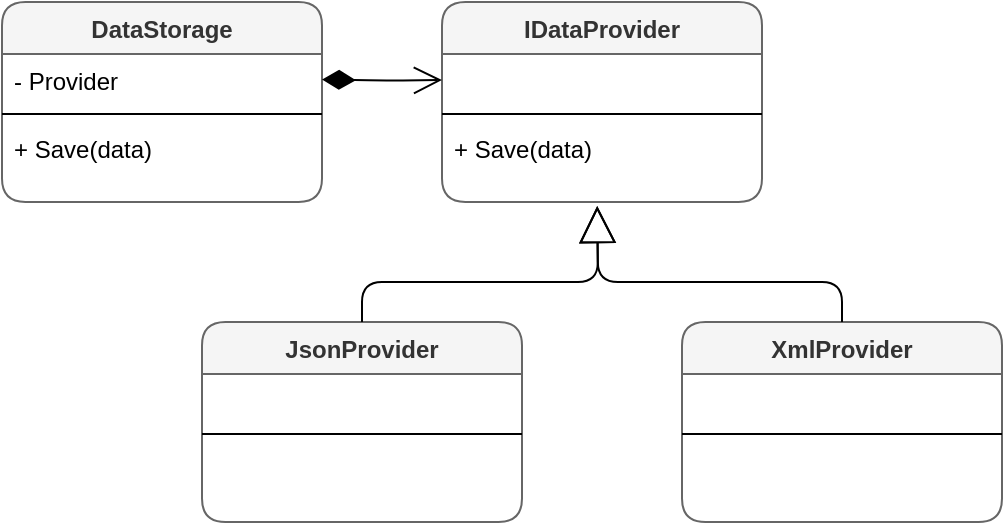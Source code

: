 <mxfile version="14.3.1" type="device"><diagram id="tqu7bB5gpSRN4aI9lsar" name="Page-1"><mxGraphModel dx="1178" dy="609" grid="1" gridSize="10" guides="1" tooltips="1" connect="1" arrows="1" fold="1" page="1" pageScale="1" pageWidth="850" pageHeight="1100" math="0" shadow="0"><root><mxCell id="0"/><mxCell id="1" parent="0"/><mxCell id="Y87lXa74BDPMtR-vLAgH-1" value="DataStorage" style="swimlane;fontStyle=1;align=center;verticalAlign=top;childLayout=stackLayout;horizontal=1;startSize=26;horizontalStack=0;resizeParent=1;resizeParentMax=0;resizeLast=0;collapsible=1;marginBottom=0;resizeHeight=1;rounded=1;shadow=0;sketch=0;noLabel=0;portConstraintRotation=0;expand=1;resizable=1;treeFolding=0;pointerEvents=1;deletable=1;autosize=0;container=0;swimlaneFillColor=none;fillColor=#f5f5f5;strokeColor=#666666;fontColor=#333333;" vertex="1" parent="1"><mxGeometry x="40" y="40" width="160" height="100" as="geometry"><mxRectangle x="40" y="40" width="70" height="26" as="alternateBounds"/></mxGeometry></mxCell><mxCell id="Y87lXa74BDPMtR-vLAgH-2" value="- Provider" style="text;strokeColor=none;fillColor=none;align=left;verticalAlign=top;spacingLeft=4;spacingRight=4;overflow=hidden;rotatable=0;points=[[0,0.5],[1,0.5]];portConstraint=eastwest;" vertex="1" parent="Y87lXa74BDPMtR-vLAgH-1"><mxGeometry y="26" width="160" height="26" as="geometry"/></mxCell><mxCell id="Y87lXa74BDPMtR-vLAgH-3" value="" style="line;strokeWidth=1;fillColor=none;align=left;verticalAlign=middle;spacingTop=-1;spacingLeft=3;spacingRight=3;rotatable=0;labelPosition=right;points=[];portConstraint=eastwest;" vertex="1" parent="Y87lXa74BDPMtR-vLAgH-1"><mxGeometry y="52" width="160" height="8" as="geometry"/></mxCell><mxCell id="Y87lXa74BDPMtR-vLAgH-4" value="+ Save(data)" style="text;strokeColor=none;fillColor=none;align=left;verticalAlign=top;spacingLeft=4;spacingRight=4;overflow=hidden;rotatable=0;points=[[0,0.5],[1,0.5]];portConstraint=eastwest;" vertex="1" parent="Y87lXa74BDPMtR-vLAgH-1"><mxGeometry y="60" width="160" height="40" as="geometry"/></mxCell><mxCell id="Y87lXa74BDPMtR-vLAgH-5" value="IDataProvider" style="swimlane;fontStyle=1;align=center;verticalAlign=top;childLayout=stackLayout;horizontal=1;startSize=26;horizontalStack=0;resizeParent=1;resizeParentMax=0;resizeLast=0;collapsible=1;marginBottom=0;resizeHeight=1;rounded=1;shadow=0;sketch=0;noLabel=0;portConstraintRotation=0;expand=1;resizable=1;treeFolding=0;pointerEvents=1;deletable=1;autosize=0;container=0;swimlaneFillColor=none;fillColor=#f5f5f5;strokeColor=#666666;fontColor=#333333;" vertex="1" parent="1"><mxGeometry x="260" y="40" width="160" height="100" as="geometry"><mxRectangle x="40" y="40" width="70" height="26" as="alternateBounds"/></mxGeometry></mxCell><mxCell id="Y87lXa74BDPMtR-vLAgH-6" value=" " style="text;strokeColor=none;fillColor=none;align=left;verticalAlign=top;spacingLeft=4;spacingRight=4;overflow=hidden;rotatable=0;points=[[0,0.5],[1,0.5]];portConstraint=eastwest;" vertex="1" parent="Y87lXa74BDPMtR-vLAgH-5"><mxGeometry y="26" width="160" height="26" as="geometry"/></mxCell><mxCell id="Y87lXa74BDPMtR-vLAgH-7" value="" style="endArrow=open;html=1;endSize=12;startArrow=diamondThin;startSize=14;startFill=1;edgeStyle=orthogonalEdgeStyle;align=left;verticalAlign=bottom;" edge="1" parent="Y87lXa74BDPMtR-vLAgH-5" target="Y87lXa74BDPMtR-vLAgH-6"><mxGeometry x="-1" y="3" relative="1" as="geometry"><mxPoint x="-60" y="38.76" as="sourcePoint"/><mxPoint x="100" y="38.76" as="targetPoint"/></mxGeometry></mxCell><mxCell id="Y87lXa74BDPMtR-vLAgH-8" value="" style="line;strokeWidth=1;fillColor=none;align=left;verticalAlign=middle;spacingTop=-1;spacingLeft=3;spacingRight=3;rotatable=0;labelPosition=right;points=[];portConstraint=eastwest;" vertex="1" parent="Y87lXa74BDPMtR-vLAgH-5"><mxGeometry y="52" width="160" height="8" as="geometry"/></mxCell><mxCell id="Y87lXa74BDPMtR-vLAgH-9" value="+ Save(data)" style="text;strokeColor=none;fillColor=none;align=left;verticalAlign=top;spacingLeft=4;spacingRight=4;overflow=hidden;rotatable=0;points=[[0,0.5],[1,0.5]];portConstraint=eastwest;" vertex="1" parent="Y87lXa74BDPMtR-vLAgH-5"><mxGeometry y="60" width="160" height="40" as="geometry"/></mxCell><mxCell id="Y87lXa74BDPMtR-vLAgH-10" value="JsonProvider" style="swimlane;fontStyle=1;align=center;verticalAlign=top;childLayout=stackLayout;horizontal=1;startSize=26;horizontalStack=0;resizeParent=1;resizeParentMax=0;resizeLast=0;collapsible=1;marginBottom=0;resizeHeight=1;rounded=1;shadow=0;sketch=0;noLabel=0;portConstraintRotation=0;expand=1;resizable=1;treeFolding=0;pointerEvents=1;deletable=1;autosize=0;container=0;swimlaneFillColor=none;fillColor=#f5f5f5;strokeColor=#666666;fontColor=#333333;" vertex="1" parent="1"><mxGeometry x="140" y="200" width="160" height="100" as="geometry"><mxRectangle x="40" y="40" width="70" height="26" as="alternateBounds"/></mxGeometry></mxCell><mxCell id="Y87lXa74BDPMtR-vLAgH-11" value=" " style="text;strokeColor=none;fillColor=none;align=left;verticalAlign=top;spacingLeft=4;spacingRight=4;overflow=hidden;rotatable=0;points=[[0,0.5],[1,0.5]];portConstraint=eastwest;" vertex="1" parent="Y87lXa74BDPMtR-vLAgH-10"><mxGeometry y="26" width="160" height="26" as="geometry"/></mxCell><mxCell id="Y87lXa74BDPMtR-vLAgH-12" value="" style="line;strokeWidth=1;fillColor=none;align=left;verticalAlign=middle;spacingTop=-1;spacingLeft=3;spacingRight=3;rotatable=0;labelPosition=right;points=[];portConstraint=eastwest;" vertex="1" parent="Y87lXa74BDPMtR-vLAgH-10"><mxGeometry y="52" width="160" height="8" as="geometry"/></mxCell><mxCell id="Y87lXa74BDPMtR-vLAgH-13" value=" " style="text;strokeColor=none;fillColor=none;align=left;verticalAlign=top;spacingLeft=4;spacingRight=4;overflow=hidden;rotatable=0;points=[[0,0.5],[1,0.5]];portConstraint=eastwest;" vertex="1" parent="Y87lXa74BDPMtR-vLAgH-10"><mxGeometry y="60" width="160" height="40" as="geometry"/></mxCell><mxCell id="Y87lXa74BDPMtR-vLAgH-14" value="XmlProvider" style="swimlane;fontStyle=1;align=center;verticalAlign=top;childLayout=stackLayout;horizontal=1;startSize=26;horizontalStack=0;resizeParent=1;resizeParentMax=0;resizeLast=0;collapsible=1;marginBottom=0;resizeHeight=1;rounded=1;shadow=0;sketch=0;noLabel=0;portConstraintRotation=0;expand=1;resizable=1;treeFolding=0;pointerEvents=1;deletable=1;autosize=0;container=0;swimlaneFillColor=none;fillColor=#f5f5f5;strokeColor=#666666;fontColor=#333333;" vertex="1" parent="1"><mxGeometry x="380" y="200" width="160" height="100" as="geometry"><mxRectangle x="40" y="40" width="70" height="26" as="alternateBounds"/></mxGeometry></mxCell><mxCell id="Y87lXa74BDPMtR-vLAgH-15" value=" " style="text;strokeColor=none;fillColor=none;align=left;verticalAlign=top;spacingLeft=4;spacingRight=4;overflow=hidden;rotatable=0;points=[[0,0.5],[1,0.5]];portConstraint=eastwest;" vertex="1" parent="Y87lXa74BDPMtR-vLAgH-14"><mxGeometry y="26" width="160" height="26" as="geometry"/></mxCell><mxCell id="Y87lXa74BDPMtR-vLAgH-16" value="" style="line;strokeWidth=1;fillColor=none;align=left;verticalAlign=middle;spacingTop=-1;spacingLeft=3;spacingRight=3;rotatable=0;labelPosition=right;points=[];portConstraint=eastwest;" vertex="1" parent="Y87lXa74BDPMtR-vLAgH-14"><mxGeometry y="52" width="160" height="8" as="geometry"/></mxCell><mxCell id="Y87lXa74BDPMtR-vLAgH-17" value=" " style="text;strokeColor=none;fillColor=none;align=left;verticalAlign=top;spacingLeft=4;spacingRight=4;overflow=hidden;rotatable=0;points=[[0,0.5],[1,0.5]];portConstraint=eastwest;" vertex="1" parent="Y87lXa74BDPMtR-vLAgH-14"><mxGeometry y="60" width="160" height="40" as="geometry"/></mxCell><mxCell id="Y87lXa74BDPMtR-vLAgH-18" value="" style="endArrow=block;endSize=16;endFill=0;html=1;entryX=0.485;entryY=1.051;entryDx=0;entryDy=0;entryPerimeter=0;exitX=0.5;exitY=0;exitDx=0;exitDy=0;" edge="1" parent="1" source="Y87lXa74BDPMtR-vLAgH-14"><mxGeometry width="160" relative="1" as="geometry"><mxPoint x="220" y="200" as="sourcePoint"/><mxPoint x="337.6" y="142.04" as="targetPoint"/><Array as="points"><mxPoint x="460" y="180"/><mxPoint x="338" y="180"/></Array></mxGeometry></mxCell><mxCell id="Y87lXa74BDPMtR-vLAgH-19" value="" style="endArrow=block;endSize=16;endFill=0;html=1;entryX=0.485;entryY=1.051;entryDx=0;entryDy=0;entryPerimeter=0;exitX=0.5;exitY=0;exitDx=0;exitDy=0;" edge="1" parent="1"><mxGeometry width="160" relative="1" as="geometry"><mxPoint x="220" y="200" as="sourcePoint"/><mxPoint x="337.6" y="142.04" as="targetPoint"/><Array as="points"><mxPoint x="220" y="180"/><mxPoint x="338" y="180"/></Array></mxGeometry></mxCell></root></mxGraphModel></diagram></mxfile>